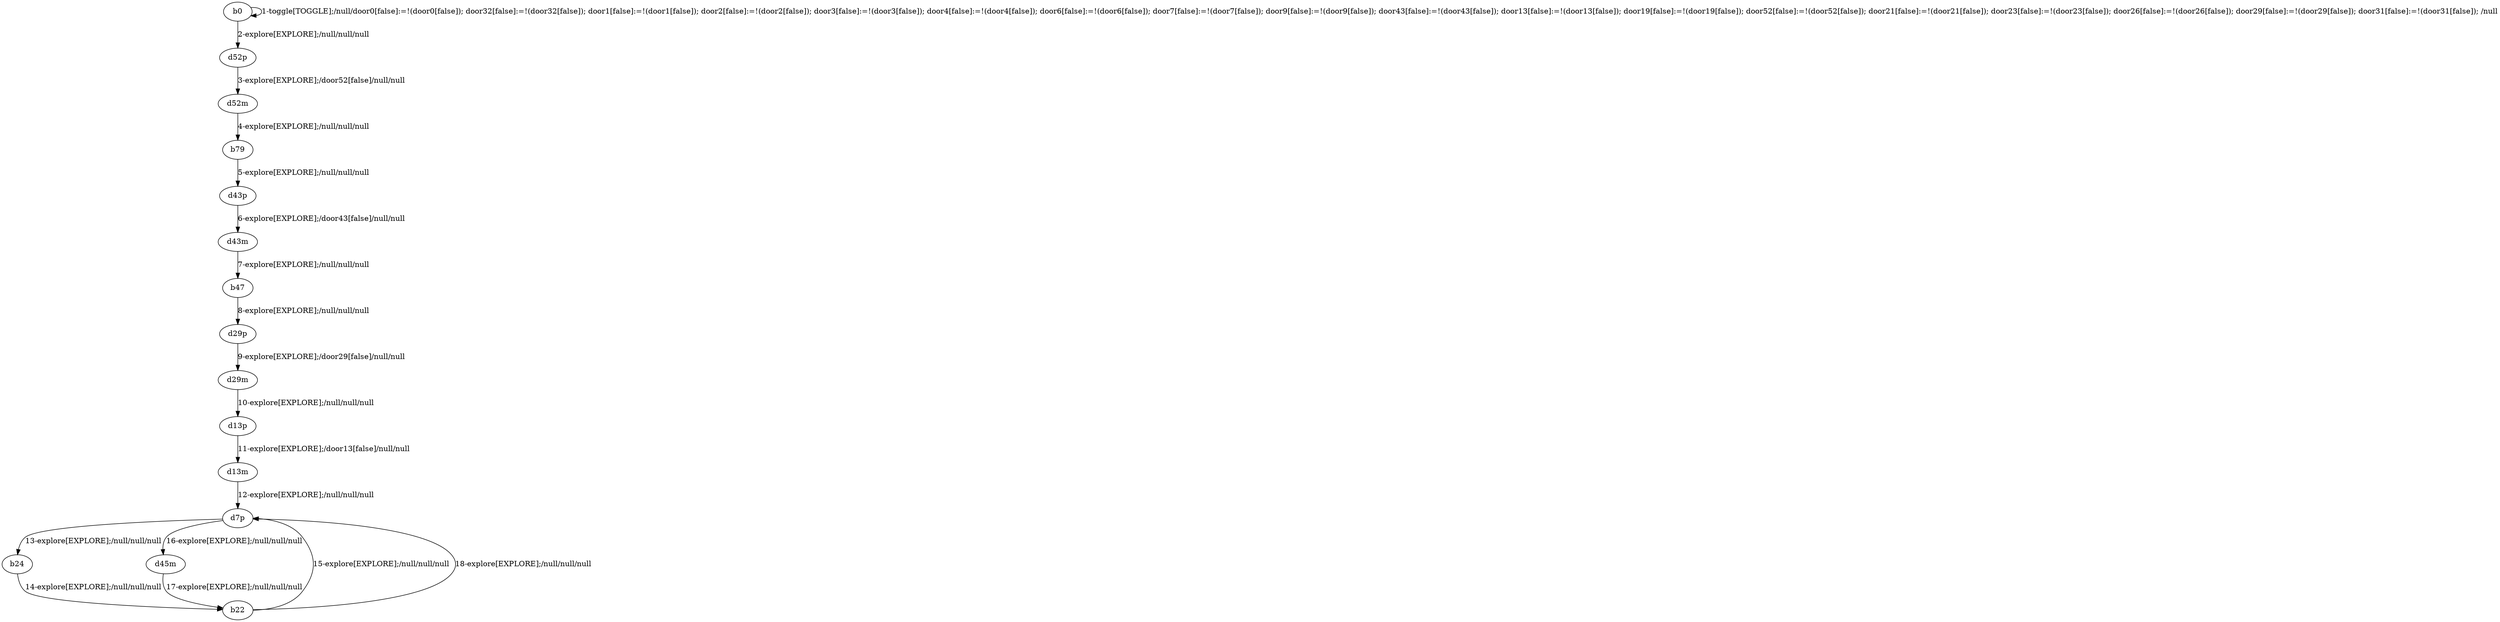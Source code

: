 # Total number of goals covered by this test: 1
# d45m --> b22

digraph g {
"b0" -> "b0" [label = "1-toggle[TOGGLE];/null/door0[false]:=!(door0[false]); door32[false]:=!(door32[false]); door1[false]:=!(door1[false]); door2[false]:=!(door2[false]); door3[false]:=!(door3[false]); door4[false]:=!(door4[false]); door6[false]:=!(door6[false]); door7[false]:=!(door7[false]); door9[false]:=!(door9[false]); door43[false]:=!(door43[false]); door13[false]:=!(door13[false]); door19[false]:=!(door19[false]); door52[false]:=!(door52[false]); door21[false]:=!(door21[false]); door23[false]:=!(door23[false]); door26[false]:=!(door26[false]); door29[false]:=!(door29[false]); door31[false]:=!(door31[false]); /null"];
"b0" -> "d52p" [label = "2-explore[EXPLORE];/null/null/null"];
"d52p" -> "d52m" [label = "3-explore[EXPLORE];/door52[false]/null/null"];
"d52m" -> "b79" [label = "4-explore[EXPLORE];/null/null/null"];
"b79" -> "d43p" [label = "5-explore[EXPLORE];/null/null/null"];
"d43p" -> "d43m" [label = "6-explore[EXPLORE];/door43[false]/null/null"];
"d43m" -> "b47" [label = "7-explore[EXPLORE];/null/null/null"];
"b47" -> "d29p" [label = "8-explore[EXPLORE];/null/null/null"];
"d29p" -> "d29m" [label = "9-explore[EXPLORE];/door29[false]/null/null"];
"d29m" -> "d13p" [label = "10-explore[EXPLORE];/null/null/null"];
"d13p" -> "d13m" [label = "11-explore[EXPLORE];/door13[false]/null/null"];
"d13m" -> "d7p" [label = "12-explore[EXPLORE];/null/null/null"];
"d7p" -> "b24" [label = "13-explore[EXPLORE];/null/null/null"];
"b24" -> "b22" [label = "14-explore[EXPLORE];/null/null/null"];
"b22" -> "d7p" [label = "15-explore[EXPLORE];/null/null/null"];
"d7p" -> "d45m" [label = "16-explore[EXPLORE];/null/null/null"];
"d45m" -> "b22" [label = "17-explore[EXPLORE];/null/null/null"];
"b22" -> "d7p" [label = "18-explore[EXPLORE];/null/null/null"];
}